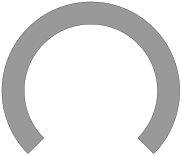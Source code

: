 <?xml version="1.0"?>
<!DOCTYPE ipe SYSTEM "ipe.dtd">
<ipe version="70000" creator="pdftoipe 2014/03/03">
<ipestyle>
<layout paper="595.276 841.89" frame="595.276 841.89" origin="0 0"/>
<symbol name="bullet"><path matrix="0.04 0 0 0.04 0 0" fill="black">
18 0 0 18 0 0 e</path></symbol>
</ipestyle>
<!-- Page: 1 1 -->
<page>
<path fill="0.599991 0.599991 0.599991" fillrule="wind">
288 447.999 m
270.328 447.999 256 433.675 256 415.999 c
256.008 407.515 259.383 399.382 265.387 393.386 c
271.039 399.042 l
266.539 403.538 264.008 409.636 264 415.999 c
264 429.257 274.746 439.999 288 439.999 c
301.254 439.999 312 429.257 312 415.999 c
311.992 409.636 309.461 403.538 304.961 399.042 c
310.613 393.386 l
316.617 399.382 319.992 407.515 320 415.999 c
320 433.675 305.672 447.999 288 447.999 c
h
</path>
<path stroke="0 0 0" pen="0.1">
288 447.999 m
270.328 447.999 256 433.675 256 415.999 c
256.008 407.515 259.383 399.382 265.387 393.386 c
271.039 399.042 l
266.539 403.538 264.008 409.636 264 415.999 c
264 429.257 274.746 439.999 288 439.999 c
301.254 439.999 312 429.257 312 415.999 c
311.992 409.636 309.461 403.538 304.961 399.042 c
310.613 393.386 l
316.617 399.382 319.992 407.515 320 415.999 c
320 433.675 305.672 447.999 288 447.999 c
h
</path>
</page>
</ipe>
